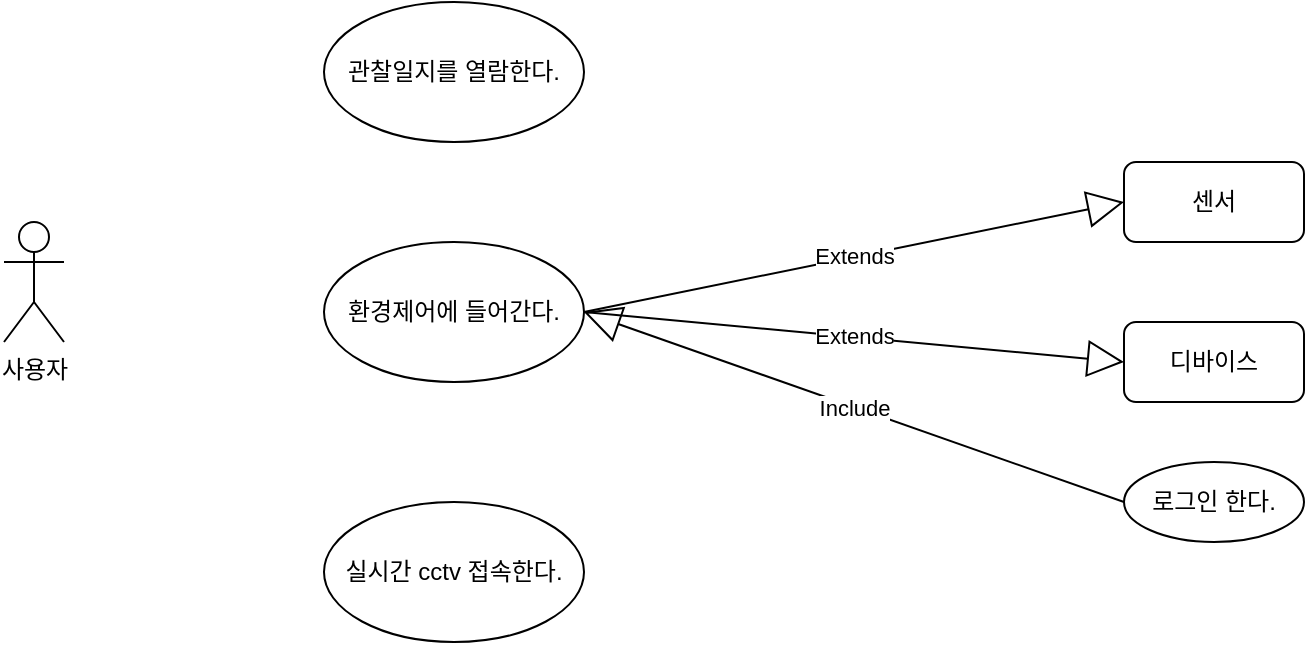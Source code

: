 <mxfile version="20.3.7" type="github">
  <diagram id="NCL2p-JWgOGxsxKp1H8N" name="페이지-1">
    <mxGraphModel dx="1038" dy="547" grid="1" gridSize="10" guides="1" tooltips="1" connect="1" arrows="1" fold="1" page="1" pageScale="1" pageWidth="827" pageHeight="1169" math="0" shadow="0">
      <root>
        <mxCell id="0" />
        <mxCell id="1" parent="0" />
        <mxCell id="VMQcNs2NsHs9lcobG29F-1" value="사용자" style="shape=umlActor;verticalLabelPosition=bottom;verticalAlign=top;html=1;outlineConnect=0;" parent="1" vertex="1">
          <mxGeometry x="100" y="200" width="30" height="60" as="geometry" />
        </mxCell>
        <mxCell id="VMQcNs2NsHs9lcobG29F-6" value="센서" style="rounded=1;whiteSpace=wrap;html=1;" parent="1" vertex="1">
          <mxGeometry x="660" y="170" width="90" height="40" as="geometry" />
        </mxCell>
        <mxCell id="VMQcNs2NsHs9lcobG29F-7" value="디바이스" style="rounded=1;whiteSpace=wrap;html=1;" parent="1" vertex="1">
          <mxGeometry x="660" y="250" width="90" height="40" as="geometry" />
        </mxCell>
        <mxCell id="VMQcNs2NsHs9lcobG29F-11" value="관찰일지를 열람한다." style="ellipse;whiteSpace=wrap;html=1;" parent="1" vertex="1">
          <mxGeometry x="260" y="90" width="130" height="70" as="geometry" />
        </mxCell>
        <mxCell id="VMQcNs2NsHs9lcobG29F-12" value="로그인 한다." style="ellipse;whiteSpace=wrap;html=1;" parent="1" vertex="1">
          <mxGeometry x="660" y="320" width="90" height="40" as="geometry" />
        </mxCell>
        <mxCell id="VMQcNs2NsHs9lcobG29F-13" value="환경제어에 들어간다." style="ellipse;whiteSpace=wrap;html=1;" parent="1" vertex="1">
          <mxGeometry x="260" y="210" width="130" height="70" as="geometry" />
        </mxCell>
        <mxCell id="VMQcNs2NsHs9lcobG29F-14" value="실시간 cctv 접속한다." style="ellipse;whiteSpace=wrap;html=1;" parent="1" vertex="1">
          <mxGeometry x="260" y="340" width="130" height="70" as="geometry" />
        </mxCell>
        <mxCell id="7xkepa5mnOWRhtYiWadu-4" value="Extends" style="endArrow=block;endSize=16;endFill=0;html=1;rounded=0;exitX=1;exitY=0.5;exitDx=0;exitDy=0;entryX=0;entryY=0.5;entryDx=0;entryDy=0;" edge="1" parent="1" source="VMQcNs2NsHs9lcobG29F-13" target="VMQcNs2NsHs9lcobG29F-6">
          <mxGeometry width="160" relative="1" as="geometry">
            <mxPoint x="500" y="220" as="sourcePoint" />
            <mxPoint x="660" y="220" as="targetPoint" />
          </mxGeometry>
        </mxCell>
        <mxCell id="7xkepa5mnOWRhtYiWadu-6" value="Extends" style="endArrow=block;endSize=16;endFill=0;html=1;rounded=0;exitX=1;exitY=0.5;exitDx=0;exitDy=0;entryX=0;entryY=0.5;entryDx=0;entryDy=0;" edge="1" parent="1" source="VMQcNs2NsHs9lcobG29F-13" target="VMQcNs2NsHs9lcobG29F-7">
          <mxGeometry width="160" relative="1" as="geometry">
            <mxPoint x="489" y="155" as="sourcePoint" />
            <mxPoint x="660" y="130" as="targetPoint" />
          </mxGeometry>
        </mxCell>
        <mxCell id="7xkepa5mnOWRhtYiWadu-7" value="Include" style="endArrow=block;endSize=16;endFill=0;html=1;rounded=0;exitX=0;exitY=0.5;exitDx=0;exitDy=0;entryX=1;entryY=0.5;entryDx=0;entryDy=0;" edge="1" parent="1" source="VMQcNs2NsHs9lcobG29F-12" target="VMQcNs2NsHs9lcobG29F-13">
          <mxGeometry width="160" relative="1" as="geometry">
            <mxPoint x="489" y="155" as="sourcePoint" />
            <mxPoint x="660" y="210" as="targetPoint" />
          </mxGeometry>
        </mxCell>
      </root>
    </mxGraphModel>
  </diagram>
</mxfile>

